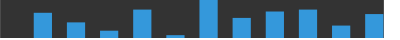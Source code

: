 ---
config:
  theme: dark
  xyChart:
    width: 200
    height: 20
    plotReservedSpacePercent: 100
---
    xychart
      bar [5000, 9000, 7500, 6200, 9500, 5500, 11000, 8200, 9200, 9500, 7000, 8800]